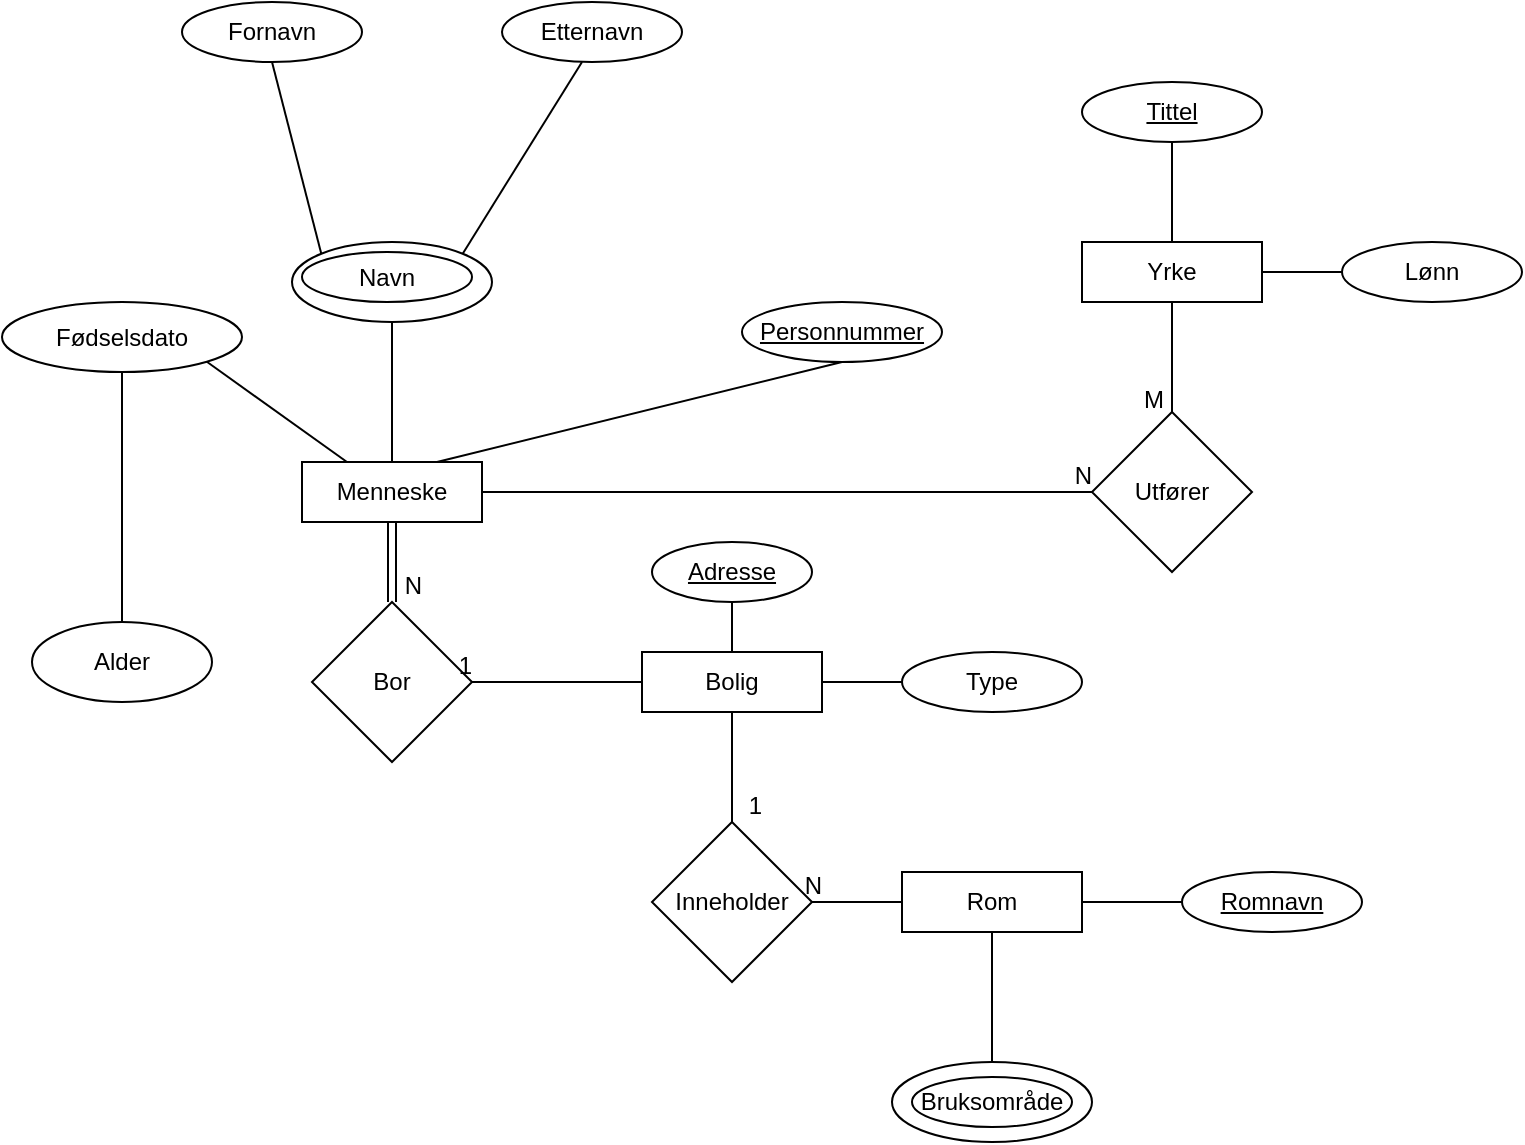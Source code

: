 <mxfile version="20.3.0" type="github">
  <diagram id="_LVw10evDsYW4SWZSBmD" name="Page-1">
    <mxGraphModel dx="1038" dy="489" grid="1" gridSize="10" guides="1" tooltips="1" connect="1" arrows="1" fold="1" page="1" pageScale="1" pageWidth="827" pageHeight="1169" math="0" shadow="0">
      <root>
        <mxCell id="0" />
        <mxCell id="1" parent="0" />
        <mxCell id="bl7M4E7-hmx5ia5RoY4Y-1" value="Menneske" style="rounded=0;whiteSpace=wrap;html=1;" parent="1" vertex="1">
          <mxGeometry x="160" y="240" width="90" height="30" as="geometry" />
        </mxCell>
        <mxCell id="bl7M4E7-hmx5ia5RoY4Y-3" style="edgeStyle=orthogonalEdgeStyle;rounded=0;orthogonalLoop=1;jettySize=auto;html=1;exitX=0.5;exitY=1;exitDx=0;exitDy=0;entryX=0.5;entryY=1;entryDx=0;entryDy=0;" parent="1" source="bl7M4E7-hmx5ia5RoY4Y-2" target="bl7M4E7-hmx5ia5RoY4Y-2" edge="1">
          <mxGeometry relative="1" as="geometry">
            <mxPoint x="290" y="170" as="targetPoint" />
          </mxGeometry>
        </mxCell>
        <mxCell id="bl7M4E7-hmx5ia5RoY4Y-2" value="&lt;u&gt;Personnummer&lt;/u&gt;" style="ellipse;whiteSpace=wrap;html=1;" parent="1" vertex="1">
          <mxGeometry x="380" y="160" width="100" height="30" as="geometry" />
        </mxCell>
        <mxCell id="bl7M4E7-hmx5ia5RoY4Y-4" value="" style="endArrow=none;html=1;rounded=0;exitX=0.75;exitY=0;exitDx=0;exitDy=0;entryX=0.5;entryY=1;entryDx=0;entryDy=0;" parent="1" source="bl7M4E7-hmx5ia5RoY4Y-1" target="bl7M4E7-hmx5ia5RoY4Y-2" edge="1">
          <mxGeometry width="50" height="50" relative="1" as="geometry">
            <mxPoint x="390" y="310" as="sourcePoint" />
            <mxPoint x="440" y="260" as="targetPoint" />
            <Array as="points" />
          </mxGeometry>
        </mxCell>
        <mxCell id="bl7M4E7-hmx5ia5RoY4Y-5" value="Navn" style="ellipse;whiteSpace=wrap;html=1;" parent="1" vertex="1">
          <mxGeometry x="155" y="130" width="100" height="40" as="geometry" />
        </mxCell>
        <mxCell id="bl7M4E7-hmx5ia5RoY4Y-6" value="Navn" style="ellipse;whiteSpace=wrap;html=1;" parent="1" vertex="1">
          <mxGeometry x="160" y="135" width="85" height="25" as="geometry" />
        </mxCell>
        <mxCell id="bl7M4E7-hmx5ia5RoY4Y-7" value="" style="endArrow=none;html=1;rounded=0;exitX=1;exitY=0;exitDx=0;exitDy=0;" parent="1" source="bl7M4E7-hmx5ia5RoY4Y-5" edge="1">
          <mxGeometry width="50" height="50" relative="1" as="geometry">
            <mxPoint x="390" y="310" as="sourcePoint" />
            <mxPoint x="300" y="40" as="targetPoint" />
          </mxGeometry>
        </mxCell>
        <mxCell id="bl7M4E7-hmx5ia5RoY4Y-8" value="Etternavn" style="ellipse;whiteSpace=wrap;html=1;" parent="1" vertex="1">
          <mxGeometry x="260" y="10" width="90" height="30" as="geometry" />
        </mxCell>
        <mxCell id="bl7M4E7-hmx5ia5RoY4Y-9" value="Fornavn" style="ellipse;whiteSpace=wrap;html=1;" parent="1" vertex="1">
          <mxGeometry x="100" y="10" width="90" height="30" as="geometry" />
        </mxCell>
        <mxCell id="bl7M4E7-hmx5ia5RoY4Y-10" value="" style="endArrow=none;html=1;rounded=0;entryX=0.5;entryY=1;entryDx=0;entryDy=0;exitX=0;exitY=0;exitDx=0;exitDy=0;" parent="1" source="bl7M4E7-hmx5ia5RoY4Y-5" target="bl7M4E7-hmx5ia5RoY4Y-9" edge="1">
          <mxGeometry width="50" height="50" relative="1" as="geometry">
            <mxPoint x="270" y="160" as="sourcePoint" />
            <mxPoint x="320" y="110" as="targetPoint" />
          </mxGeometry>
        </mxCell>
        <mxCell id="bl7M4E7-hmx5ia5RoY4Y-11" value="" style="endArrow=none;html=1;rounded=0;exitX=0.5;exitY=0;exitDx=0;exitDy=0;entryX=0.5;entryY=1;entryDx=0;entryDy=0;" parent="1" source="bl7M4E7-hmx5ia5RoY4Y-1" target="bl7M4E7-hmx5ia5RoY4Y-5" edge="1">
          <mxGeometry width="50" height="50" relative="1" as="geometry">
            <mxPoint x="270" y="160" as="sourcePoint" />
            <mxPoint x="320" y="110" as="targetPoint" />
          </mxGeometry>
        </mxCell>
        <mxCell id="bl7M4E7-hmx5ia5RoY4Y-12" value="Fødselsdato" style="ellipse;whiteSpace=wrap;html=1;" parent="1" vertex="1">
          <mxGeometry x="10" y="160" width="120" height="35" as="geometry" />
        </mxCell>
        <mxCell id="bl7M4E7-hmx5ia5RoY4Y-13" value="" style="endArrow=none;html=1;rounded=0;exitX=0.25;exitY=0;exitDx=0;exitDy=0;entryX=1;entryY=1;entryDx=0;entryDy=0;" parent="1" source="bl7M4E7-hmx5ia5RoY4Y-1" target="bl7M4E7-hmx5ia5RoY4Y-12" edge="1">
          <mxGeometry width="50" height="50" relative="1" as="geometry">
            <mxPoint x="270" y="160" as="sourcePoint" />
            <mxPoint x="70" y="210" as="targetPoint" />
          </mxGeometry>
        </mxCell>
        <mxCell id="bl7M4E7-hmx5ia5RoY4Y-14" value="Alder" style="ellipse;whiteSpace=wrap;html=1;" parent="1" vertex="1">
          <mxGeometry x="25" y="320" width="90" height="40" as="geometry" />
        </mxCell>
        <mxCell id="bl7M4E7-hmx5ia5RoY4Y-15" value="" style="endArrow=none;html=1;rounded=0;exitX=0.5;exitY=0;exitDx=0;exitDy=0;entryX=0.5;entryY=1;entryDx=0;entryDy=0;" parent="1" source="bl7M4E7-hmx5ia5RoY4Y-14" target="bl7M4E7-hmx5ia5RoY4Y-12" edge="1">
          <mxGeometry width="50" height="50" relative="1" as="geometry">
            <mxPoint x="270" y="180" as="sourcePoint" />
            <mxPoint x="70" y="270" as="targetPoint" />
          </mxGeometry>
        </mxCell>
        <mxCell id="bl7M4E7-hmx5ia5RoY4Y-16" value="Bor" style="rhombus;whiteSpace=wrap;html=1;" parent="1" vertex="1">
          <mxGeometry x="165" y="310" width="80" height="80" as="geometry" />
        </mxCell>
        <mxCell id="bl7M4E7-hmx5ia5RoY4Y-17" value="" style="endArrow=none;html=1;rounded=0;entryX=0.5;entryY=1;entryDx=0;entryDy=0;" parent="1" target="bl7M4E7-hmx5ia5RoY4Y-1" edge="1">
          <mxGeometry width="50" height="50" relative="1" as="geometry">
            <mxPoint x="205" y="270" as="sourcePoint" />
            <mxPoint x="320" y="280" as="targetPoint" />
          </mxGeometry>
        </mxCell>
        <mxCell id="bl7M4E7-hmx5ia5RoY4Y-18" value="Bolig" style="rounded=0;whiteSpace=wrap;html=1;" parent="1" vertex="1">
          <mxGeometry x="330" y="335" width="90" height="30" as="geometry" />
        </mxCell>
        <mxCell id="bl7M4E7-hmx5ia5RoY4Y-22" value="Adresse" style="ellipse;whiteSpace=wrap;html=1;align=center;fontStyle=4;fontSize=12;" parent="1" vertex="1">
          <mxGeometry x="335" y="280" width="80" height="30" as="geometry" />
        </mxCell>
        <mxCell id="bl7M4E7-hmx5ia5RoY4Y-23" value="" style="endArrow=none;html=1;rounded=0;fontSize=12;exitX=0.5;exitY=0;exitDx=0;exitDy=0;entryX=0.5;entryY=1;entryDx=0;entryDy=0;" parent="1" source="bl7M4E7-hmx5ia5RoY4Y-18" target="bl7M4E7-hmx5ia5RoY4Y-22" edge="1">
          <mxGeometry relative="1" as="geometry">
            <mxPoint x="210" y="300" as="sourcePoint" />
            <mxPoint x="370" y="310" as="targetPoint" />
          </mxGeometry>
        </mxCell>
        <mxCell id="bl7M4E7-hmx5ia5RoY4Y-26" value="Type" style="ellipse;whiteSpace=wrap;html=1;align=center;fontSize=12;" parent="1" vertex="1">
          <mxGeometry x="460" y="335" width="90" height="30" as="geometry" />
        </mxCell>
        <mxCell id="bl7M4E7-hmx5ia5RoY4Y-27" value="" style="endArrow=none;html=1;rounded=0;fontSize=12;exitX=1;exitY=0.5;exitDx=0;exitDy=0;entryX=0;entryY=0.5;entryDx=0;entryDy=0;" parent="1" source="bl7M4E7-hmx5ia5RoY4Y-18" target="bl7M4E7-hmx5ia5RoY4Y-26" edge="1">
          <mxGeometry relative="1" as="geometry">
            <mxPoint x="210" y="300" as="sourcePoint" />
            <mxPoint x="370" y="300" as="targetPoint" />
          </mxGeometry>
        </mxCell>
        <mxCell id="CjXY3jfDu6DQ5GSeS7rW-5" value="" style="shape=link;html=1;rounded=0;entryX=0.5;entryY=0;entryDx=0;entryDy=0;exitX=0.5;exitY=1;exitDx=0;exitDy=0;" edge="1" parent="1" source="bl7M4E7-hmx5ia5RoY4Y-1" target="bl7M4E7-hmx5ia5RoY4Y-16">
          <mxGeometry relative="1" as="geometry">
            <mxPoint x="210" y="230" as="sourcePoint" />
            <mxPoint x="350" y="250" as="targetPoint" />
          </mxGeometry>
        </mxCell>
        <mxCell id="CjXY3jfDu6DQ5GSeS7rW-6" value="N" style="resizable=0;html=1;align=right;verticalAlign=bottom;" connectable="0" vertex="1" parent="CjXY3jfDu6DQ5GSeS7rW-5">
          <mxGeometry x="1" relative="1" as="geometry">
            <mxPoint x="15" as="offset" />
          </mxGeometry>
        </mxCell>
        <mxCell id="CjXY3jfDu6DQ5GSeS7rW-7" value="" style="endArrow=none;html=1;rounded=0;entryX=1;entryY=0.5;entryDx=0;entryDy=0;exitX=0;exitY=0.5;exitDx=0;exitDy=0;" edge="1" parent="1" source="bl7M4E7-hmx5ia5RoY4Y-18" target="bl7M4E7-hmx5ia5RoY4Y-16">
          <mxGeometry relative="1" as="geometry">
            <mxPoint x="210" y="230" as="sourcePoint" />
            <mxPoint x="370" y="230" as="targetPoint" />
          </mxGeometry>
        </mxCell>
        <mxCell id="CjXY3jfDu6DQ5GSeS7rW-8" value="1" style="resizable=0;html=1;align=right;verticalAlign=bottom;" connectable="0" vertex="1" parent="CjXY3jfDu6DQ5GSeS7rW-7">
          <mxGeometry x="1" relative="1" as="geometry" />
        </mxCell>
        <mxCell id="CjXY3jfDu6DQ5GSeS7rW-9" value="Inneholder" style="rhombus;whiteSpace=wrap;html=1;" vertex="1" parent="1">
          <mxGeometry x="335" y="420" width="80" height="80" as="geometry" />
        </mxCell>
        <mxCell id="CjXY3jfDu6DQ5GSeS7rW-12" value="Rom" style="rounded=0;whiteSpace=wrap;html=1;" vertex="1" parent="1">
          <mxGeometry x="460" y="445" width="90" height="30" as="geometry" />
        </mxCell>
        <mxCell id="CjXY3jfDu6DQ5GSeS7rW-13" value="" style="endArrow=none;html=1;rounded=0;entryX=0.5;entryY=0;entryDx=0;entryDy=0;exitX=0.5;exitY=1;exitDx=0;exitDy=0;" edge="1" parent="1" source="bl7M4E7-hmx5ia5RoY4Y-18" target="CjXY3jfDu6DQ5GSeS7rW-9">
          <mxGeometry relative="1" as="geometry">
            <mxPoint x="210" y="370" as="sourcePoint" />
            <mxPoint x="370" y="370" as="targetPoint" />
          </mxGeometry>
        </mxCell>
        <mxCell id="CjXY3jfDu6DQ5GSeS7rW-14" value="1" style="resizable=0;html=1;align=right;verticalAlign=bottom;" connectable="0" vertex="1" parent="CjXY3jfDu6DQ5GSeS7rW-13">
          <mxGeometry x="1" relative="1" as="geometry">
            <mxPoint x="15" as="offset" />
          </mxGeometry>
        </mxCell>
        <mxCell id="CjXY3jfDu6DQ5GSeS7rW-16" value="" style="endArrow=none;html=1;rounded=0;entryX=1;entryY=0.5;entryDx=0;entryDy=0;exitX=0;exitY=0.5;exitDx=0;exitDy=0;" edge="1" parent="1" source="CjXY3jfDu6DQ5GSeS7rW-12" target="CjXY3jfDu6DQ5GSeS7rW-9">
          <mxGeometry relative="1" as="geometry">
            <mxPoint x="210" y="370" as="sourcePoint" />
            <mxPoint x="370" y="370" as="targetPoint" />
          </mxGeometry>
        </mxCell>
        <mxCell id="CjXY3jfDu6DQ5GSeS7rW-17" value="N" style="resizable=0;html=1;align=right;verticalAlign=bottom;" connectable="0" vertex="1" parent="CjXY3jfDu6DQ5GSeS7rW-16">
          <mxGeometry x="1" relative="1" as="geometry">
            <mxPoint x="5" as="offset" />
          </mxGeometry>
        </mxCell>
        <mxCell id="CjXY3jfDu6DQ5GSeS7rW-18" value="&lt;u&gt;Romnavn&lt;br&gt;&lt;/u&gt;" style="ellipse;whiteSpace=wrap;html=1;align=center;fontSize=12;" vertex="1" parent="1">
          <mxGeometry x="600" y="445" width="90" height="30" as="geometry" />
        </mxCell>
        <mxCell id="CjXY3jfDu6DQ5GSeS7rW-19" value="" style="endArrow=none;html=1;rounded=0;entryX=0;entryY=0.5;entryDx=0;entryDy=0;exitX=1;exitY=0.5;exitDx=0;exitDy=0;" edge="1" parent="1" source="CjXY3jfDu6DQ5GSeS7rW-12" target="CjXY3jfDu6DQ5GSeS7rW-18">
          <mxGeometry relative="1" as="geometry">
            <mxPoint x="210" y="360" as="sourcePoint" />
            <mxPoint x="370" y="360" as="targetPoint" />
          </mxGeometry>
        </mxCell>
        <mxCell id="CjXY3jfDu6DQ5GSeS7rW-20" value="" style="endArrow=none;html=1;rounded=0;entryX=0.5;entryY=1;entryDx=0;entryDy=0;" edge="1" parent="1" target="CjXY3jfDu6DQ5GSeS7rW-12">
          <mxGeometry relative="1" as="geometry">
            <mxPoint x="505" y="550" as="sourcePoint" />
            <mxPoint x="370" y="360" as="targetPoint" />
          </mxGeometry>
        </mxCell>
        <mxCell id="CjXY3jfDu6DQ5GSeS7rW-21" value="Type" style="ellipse;whiteSpace=wrap;html=1;align=center;fontSize=12;" vertex="1" parent="1">
          <mxGeometry x="455" y="540" width="100" height="40" as="geometry" />
        </mxCell>
        <mxCell id="CjXY3jfDu6DQ5GSeS7rW-22" value="Bruksområde" style="ellipse;whiteSpace=wrap;html=1;align=center;fontSize=12;" vertex="1" parent="1">
          <mxGeometry x="465" y="547.5" width="80" height="25" as="geometry" />
        </mxCell>
        <mxCell id="CjXY3jfDu6DQ5GSeS7rW-23" value="Utfører" style="rhombus;whiteSpace=wrap;html=1;" vertex="1" parent="1">
          <mxGeometry x="555" y="215" width="80" height="80" as="geometry" />
        </mxCell>
        <mxCell id="CjXY3jfDu6DQ5GSeS7rW-27" value="" style="endArrow=none;html=1;rounded=0;entryX=0;entryY=0.5;entryDx=0;entryDy=0;exitX=1;exitY=0.5;exitDx=0;exitDy=0;" edge="1" parent="1" source="bl7M4E7-hmx5ia5RoY4Y-1" target="CjXY3jfDu6DQ5GSeS7rW-23">
          <mxGeometry relative="1" as="geometry">
            <mxPoint x="210" y="360" as="sourcePoint" />
            <mxPoint x="370" y="360" as="targetPoint" />
          </mxGeometry>
        </mxCell>
        <mxCell id="CjXY3jfDu6DQ5GSeS7rW-28" value="N" style="resizable=0;html=1;align=right;verticalAlign=bottom;" connectable="0" vertex="1" parent="CjXY3jfDu6DQ5GSeS7rW-27">
          <mxGeometry x="1" relative="1" as="geometry" />
        </mxCell>
        <mxCell id="CjXY3jfDu6DQ5GSeS7rW-29" value="Yrke" style="rounded=0;whiteSpace=wrap;html=1;" vertex="1" parent="1">
          <mxGeometry x="550" y="130" width="90" height="30" as="geometry" />
        </mxCell>
        <mxCell id="CjXY3jfDu6DQ5GSeS7rW-30" value="" style="endArrow=none;html=1;rounded=0;entryX=0.5;entryY=0;entryDx=0;entryDy=0;exitX=0.5;exitY=1;exitDx=0;exitDy=0;" edge="1" parent="1" source="CjXY3jfDu6DQ5GSeS7rW-29" target="CjXY3jfDu6DQ5GSeS7rW-23">
          <mxGeometry relative="1" as="geometry">
            <mxPoint x="210" y="260" as="sourcePoint" />
            <mxPoint x="370" y="260" as="targetPoint" />
          </mxGeometry>
        </mxCell>
        <mxCell id="CjXY3jfDu6DQ5GSeS7rW-33" value="M" style="text;strokeColor=none;fillColor=none;spacingLeft=4;spacingRight=4;overflow=hidden;rotatable=0;points=[[0,0.5],[1,0.5]];portConstraint=eastwest;fontSize=12;" vertex="1" parent="1">
          <mxGeometry x="575" y="195" width="40" height="30" as="geometry" />
        </mxCell>
        <mxCell id="CjXY3jfDu6DQ5GSeS7rW-34" value="&lt;u&gt;Tittel&lt;/u&gt;" style="ellipse;whiteSpace=wrap;html=1;align=center;" vertex="1" parent="1">
          <mxGeometry x="550" y="50" width="90" height="30" as="geometry" />
        </mxCell>
        <mxCell id="CjXY3jfDu6DQ5GSeS7rW-36" value="" style="endArrow=none;html=1;rounded=0;entryX=0.5;entryY=0;entryDx=0;entryDy=0;exitX=0.5;exitY=1;exitDx=0;exitDy=0;" edge="1" parent="1" source="CjXY3jfDu6DQ5GSeS7rW-34" target="CjXY3jfDu6DQ5GSeS7rW-29">
          <mxGeometry relative="1" as="geometry">
            <mxPoint x="460" y="120" as="sourcePoint" />
            <mxPoint x="370" y="260" as="targetPoint" />
          </mxGeometry>
        </mxCell>
        <mxCell id="CjXY3jfDu6DQ5GSeS7rW-37" value="" style="endArrow=none;html=1;rounded=0;entryX=1;entryY=0.5;entryDx=0;entryDy=0;" edge="1" parent="1" target="CjXY3jfDu6DQ5GSeS7rW-29">
          <mxGeometry relative="1" as="geometry">
            <mxPoint x="680" y="145" as="sourcePoint" />
            <mxPoint x="370" y="260" as="targetPoint" />
          </mxGeometry>
        </mxCell>
        <mxCell id="CjXY3jfDu6DQ5GSeS7rW-38" value="Lønn" style="ellipse;whiteSpace=wrap;html=1;align=center;fontSize=12;" vertex="1" parent="1">
          <mxGeometry x="680" y="130" width="90" height="30" as="geometry" />
        </mxCell>
      </root>
    </mxGraphModel>
  </diagram>
</mxfile>
